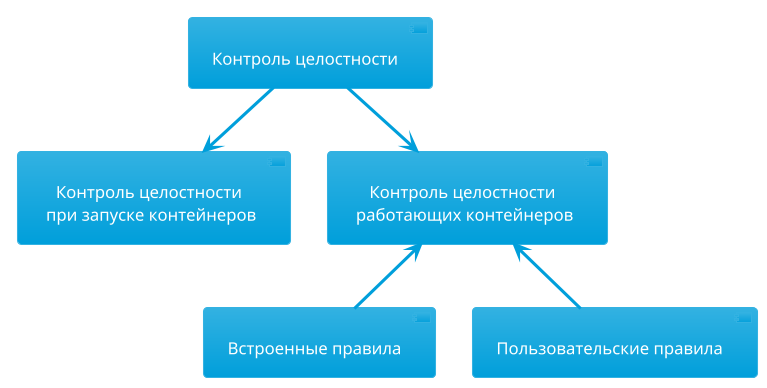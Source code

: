 @startuml
!theme bluegray
skinparam DefaultFontSize 16
skinparam ArrowFontStyle italic
skinparam DefaultTextAlignment center
skinparam backgroundColor transparent
skinparam Shadowing false

[Контроль целостности] --> [Контроль целостности\n при запуске контейнеров]
[Контроль целостности] --> [Контроль целостности\n работающих контейнеров]
[Контроль целостности\n работающих контейнеров] <-- [Встроенные правила]
[Контроль целостности\n работающих контейнеров] <-- [Пользовательские правила]
@enduml